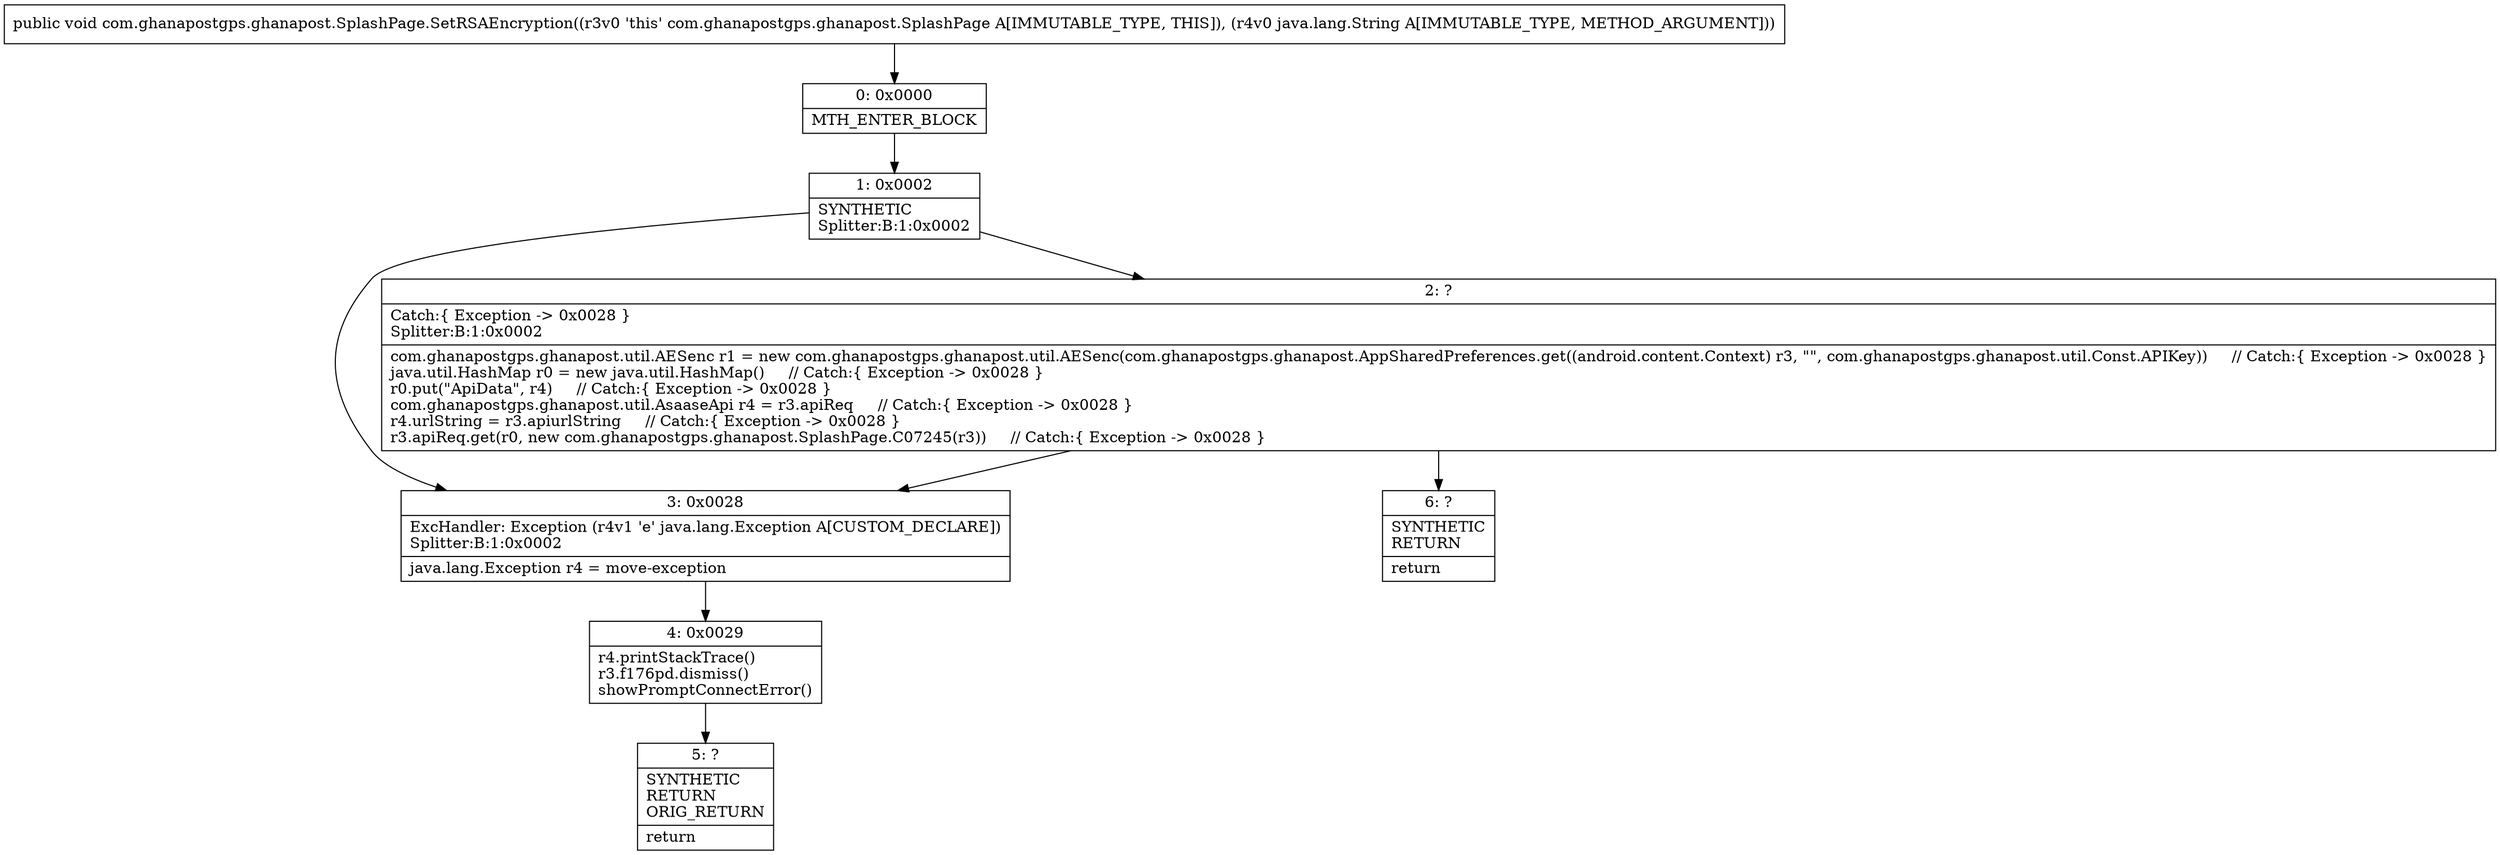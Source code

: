 digraph "CFG forcom.ghanapostgps.ghanapost.SplashPage.SetRSAEncryption(Ljava\/lang\/String;)V" {
Node_0 [shape=record,label="{0\:\ 0x0000|MTH_ENTER_BLOCK\l}"];
Node_1 [shape=record,label="{1\:\ 0x0002|SYNTHETIC\lSplitter:B:1:0x0002\l}"];
Node_2 [shape=record,label="{2\:\ ?|Catch:\{ Exception \-\> 0x0028 \}\lSplitter:B:1:0x0002\l|com.ghanapostgps.ghanapost.util.AESenc r1 = new com.ghanapostgps.ghanapost.util.AESenc(com.ghanapostgps.ghanapost.AppSharedPreferences.get((android.content.Context) r3, \"\", com.ghanapostgps.ghanapost.util.Const.APIKey))     \/\/ Catch:\{ Exception \-\> 0x0028 \}\ljava.util.HashMap r0 = new java.util.HashMap()     \/\/ Catch:\{ Exception \-\> 0x0028 \}\lr0.put(\"ApiData\", r4)     \/\/ Catch:\{ Exception \-\> 0x0028 \}\lcom.ghanapostgps.ghanapost.util.AsaaseApi r4 = r3.apiReq     \/\/ Catch:\{ Exception \-\> 0x0028 \}\lr4.urlString = r3.apiurlString     \/\/ Catch:\{ Exception \-\> 0x0028 \}\lr3.apiReq.get(r0, new com.ghanapostgps.ghanapost.SplashPage.C07245(r3))     \/\/ Catch:\{ Exception \-\> 0x0028 \}\l}"];
Node_3 [shape=record,label="{3\:\ 0x0028|ExcHandler: Exception (r4v1 'e' java.lang.Exception A[CUSTOM_DECLARE])\lSplitter:B:1:0x0002\l|java.lang.Exception r4 = move\-exception\l}"];
Node_4 [shape=record,label="{4\:\ 0x0029|r4.printStackTrace()\lr3.f176pd.dismiss()\lshowPromptConnectError()\l}"];
Node_5 [shape=record,label="{5\:\ ?|SYNTHETIC\lRETURN\lORIG_RETURN\l|return\l}"];
Node_6 [shape=record,label="{6\:\ ?|SYNTHETIC\lRETURN\l|return\l}"];
MethodNode[shape=record,label="{public void com.ghanapostgps.ghanapost.SplashPage.SetRSAEncryption((r3v0 'this' com.ghanapostgps.ghanapost.SplashPage A[IMMUTABLE_TYPE, THIS]), (r4v0 java.lang.String A[IMMUTABLE_TYPE, METHOD_ARGUMENT])) }"];
MethodNode -> Node_0;
Node_0 -> Node_1;
Node_1 -> Node_2;
Node_1 -> Node_3;
Node_2 -> Node_3;
Node_2 -> Node_6;
Node_3 -> Node_4;
Node_4 -> Node_5;
}

